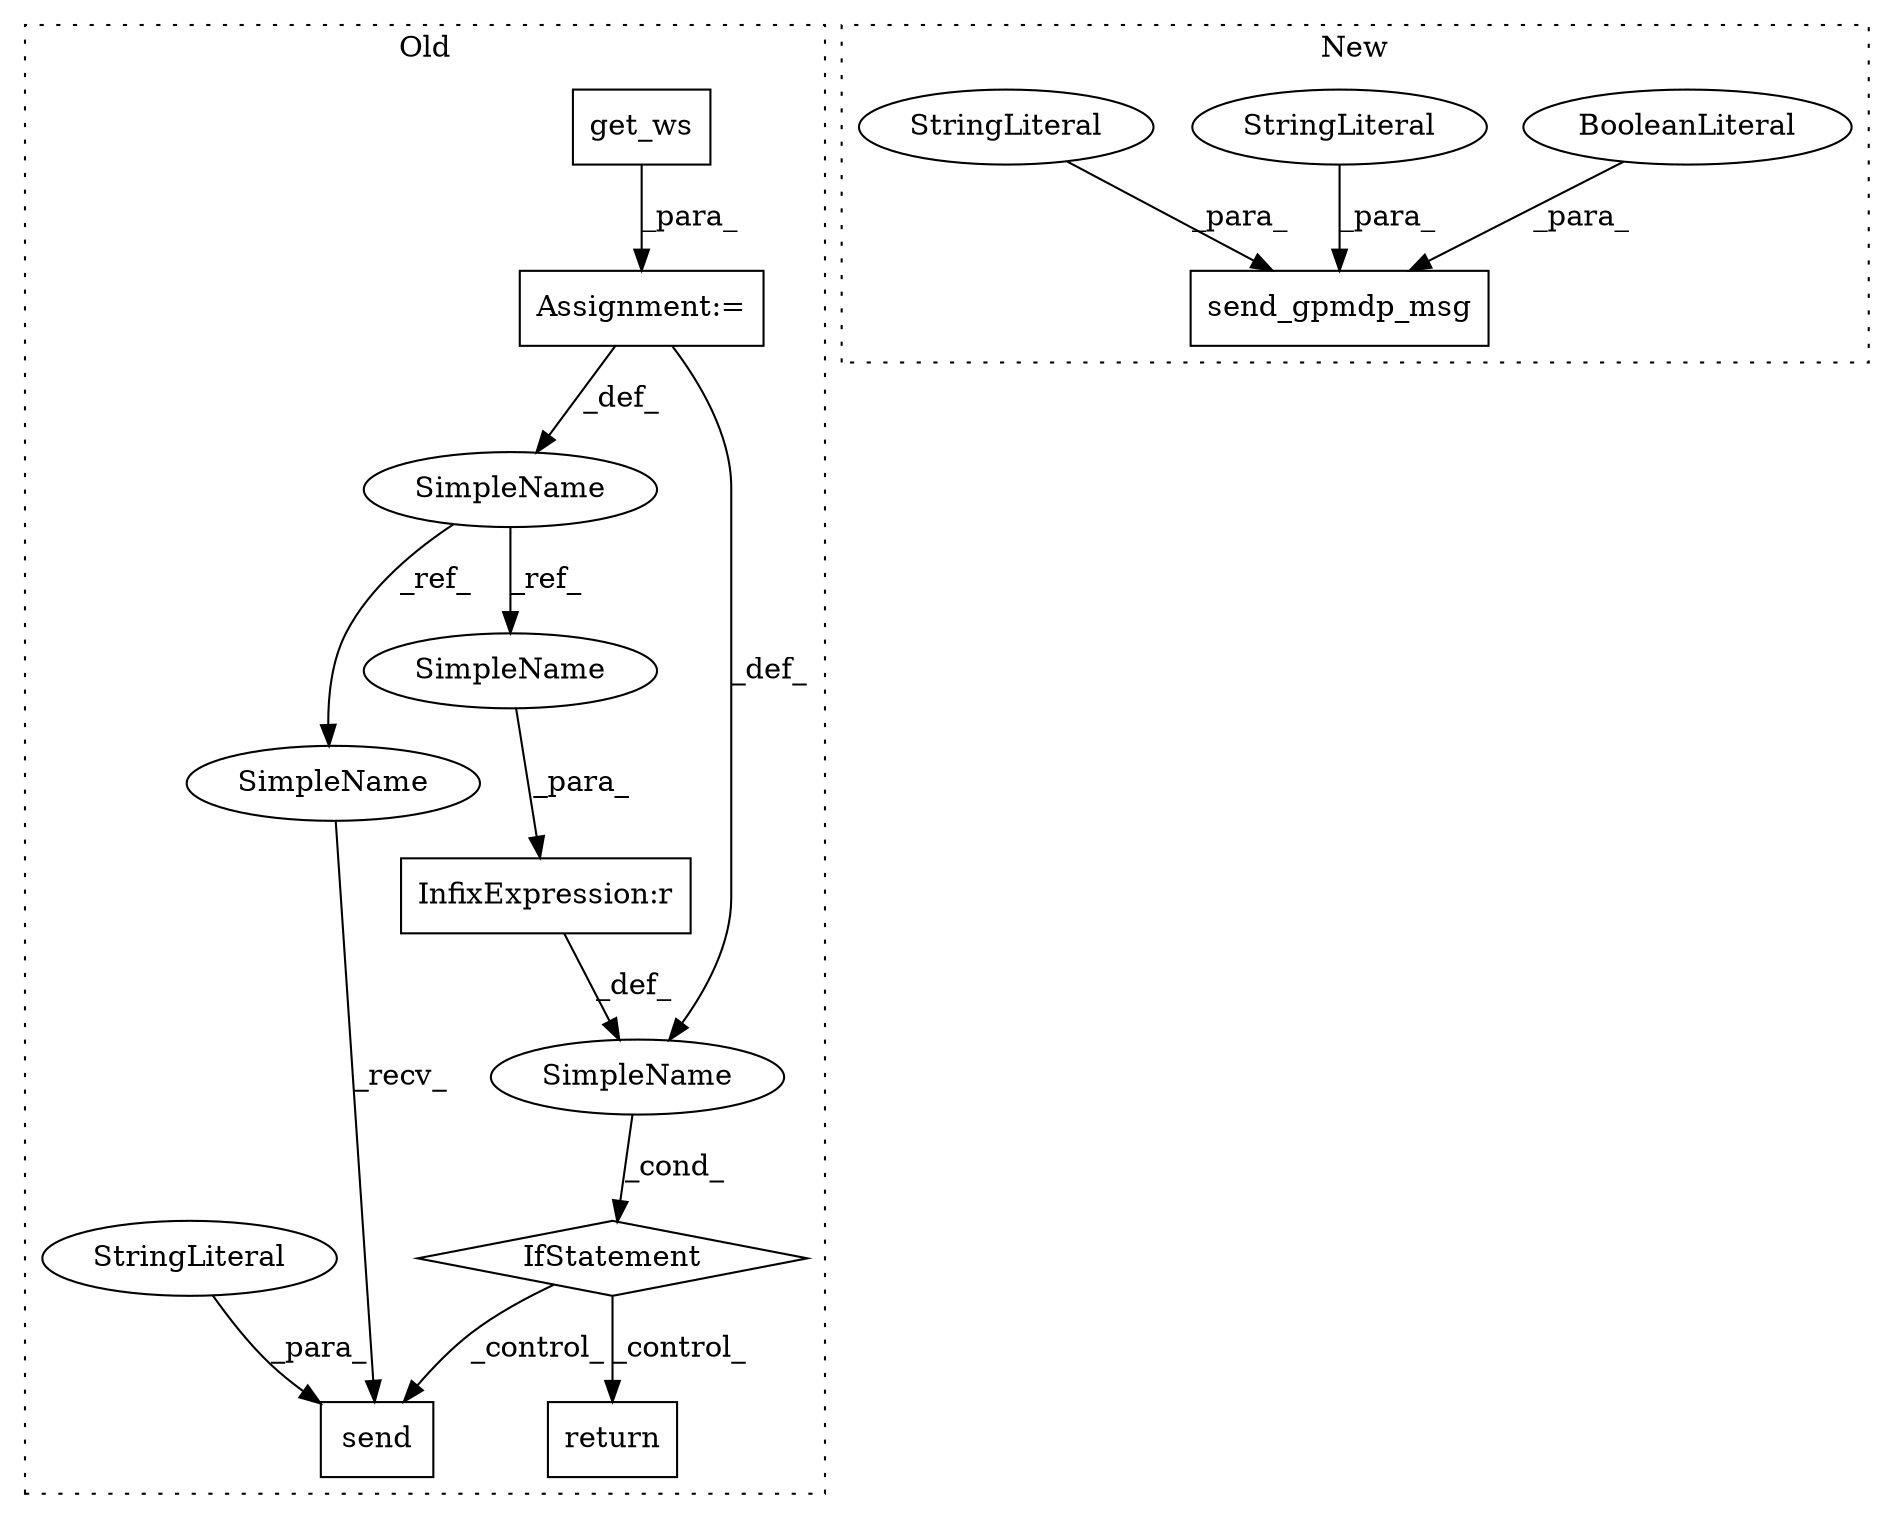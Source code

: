 digraph G {
subgraph cluster0 {
1 [label="get_ws" a="32" s="9477" l="8" shape="box"];
3 [label="InfixExpression:r" a="27" s="9504" l="4" shape="box"];
4 [label="SimpleName" a="42" s="9462" l="9" shape="ellipse"];
5 [label="send" a="32" s="9550,9613" l="5,1" shape="box"];
6 [label="SimpleName" a="42" s="" l="" shape="ellipse"];
7 [label="IfStatement" a="25" s="9491,9512" l="4,2" shape="diamond"];
11 [label="StringLiteral" a="45" s="9555" l="58" shape="ellipse"];
12 [label="Assignment:=" a="7" s="9471" l="1" shape="box"];
13 [label="return" a="41" s="9522" l="7" shape="box"];
14 [label="SimpleName" a="42" s="9495" l="9" shape="ellipse"];
15 [label="SimpleName" a="42" s="9540" l="9" shape="ellipse"];
label = "Old";
style="dotted";
}
subgraph cluster1 {
2 [label="send_gpmdp_msg" a="32" s="9719,9762" l="15,1" shape="box"];
8 [label="BooleanLiteral" a="9" s="9757" l="5" shape="ellipse"];
9 [label="StringLiteral" a="45" s="9745" l="11" shape="ellipse"];
10 [label="StringLiteral" a="45" s="9734" l="10" shape="ellipse"];
label = "New";
style="dotted";
}
1 -> 12 [label="_para_"];
3 -> 6 [label="_def_"];
4 -> 14 [label="_ref_"];
4 -> 15 [label="_ref_"];
6 -> 7 [label="_cond_"];
7 -> 5 [label="_control_"];
7 -> 13 [label="_control_"];
8 -> 2 [label="_para_"];
9 -> 2 [label="_para_"];
10 -> 2 [label="_para_"];
11 -> 5 [label="_para_"];
12 -> 6 [label="_def_"];
12 -> 4 [label="_def_"];
14 -> 3 [label="_para_"];
15 -> 5 [label="_recv_"];
}